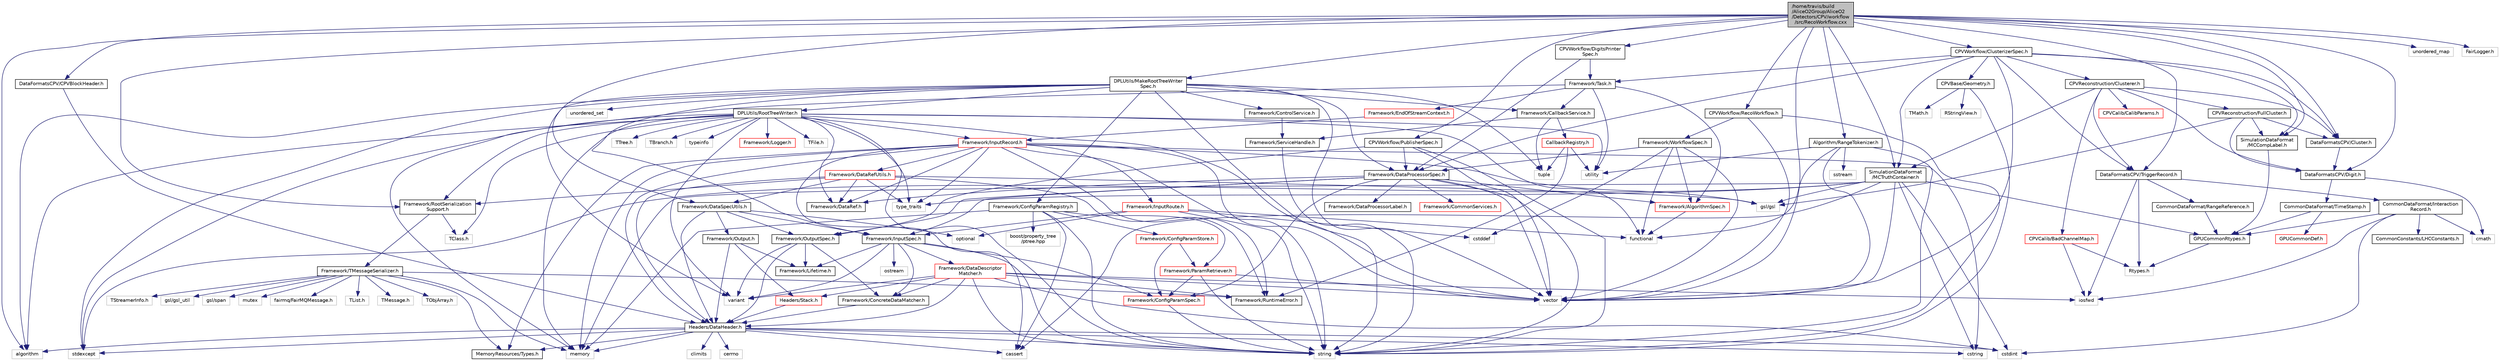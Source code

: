 digraph "/home/travis/build/AliceO2Group/AliceO2/Detectors/CPV/workflow/src/RecoWorkflow.cxx"
{
 // INTERACTIVE_SVG=YES
  bgcolor="transparent";
  edge [fontname="Helvetica",fontsize="10",labelfontname="Helvetica",labelfontsize="10"];
  node [fontname="Helvetica",fontsize="10",shape=record];
  Node0 [label="/home/travis/build\l/AliceO2Group/AliceO2\l/Detectors/CPV/workflow\l/src/RecoWorkflow.cxx",height=0.2,width=0.4,color="black", fillcolor="grey75", style="filled", fontcolor="black"];
  Node0 -> Node1 [color="midnightblue",fontsize="10",style="solid",fontname="Helvetica"];
  Node1 [label="algorithm",height=0.2,width=0.4,color="grey75"];
  Node0 -> Node2 [color="midnightblue",fontsize="10",style="solid",fontname="Helvetica"];
  Node2 [label="unordered_map",height=0.2,width=0.4,color="grey75"];
  Node0 -> Node3 [color="midnightblue",fontsize="10",style="solid",fontname="Helvetica"];
  Node3 [label="vector",height=0.2,width=0.4,color="grey75"];
  Node0 -> Node4 [color="midnightblue",fontsize="10",style="solid",fontname="Helvetica"];
  Node4 [label="FairLogger.h",height=0.2,width=0.4,color="grey75"];
  Node0 -> Node5 [color="midnightblue",fontsize="10",style="solid",fontname="Helvetica"];
  Node5 [label="Framework/RootSerialization\lSupport.h",height=0.2,width=0.4,color="black",URL="$db/dff/RootSerializationSupport_8h.html"];
  Node5 -> Node6 [color="midnightblue",fontsize="10",style="solid",fontname="Helvetica"];
  Node6 [label="Framework/TMessageSerializer.h",height=0.2,width=0.4,color="black",URL="$d8/d3c/TMessageSerializer_8h.html"];
  Node6 -> Node7 [color="midnightblue",fontsize="10",style="solid",fontname="Helvetica"];
  Node7 [label="fairmq/FairMQMessage.h",height=0.2,width=0.4,color="grey75"];
  Node6 -> Node8 [color="midnightblue",fontsize="10",style="solid",fontname="Helvetica"];
  Node8 [label="Framework/RuntimeError.h",height=0.2,width=0.4,color="black",URL="$d1/d76/RuntimeError_8h.html"];
  Node6 -> Node9 [color="midnightblue",fontsize="10",style="solid",fontname="Helvetica"];
  Node9 [label="TList.h",height=0.2,width=0.4,color="grey75"];
  Node6 -> Node10 [color="midnightblue",fontsize="10",style="solid",fontname="Helvetica"];
  Node10 [label="TMessage.h",height=0.2,width=0.4,color="grey75"];
  Node6 -> Node11 [color="midnightblue",fontsize="10",style="solid",fontname="Helvetica"];
  Node11 [label="TObjArray.h",height=0.2,width=0.4,color="grey75"];
  Node6 -> Node12 [color="midnightblue",fontsize="10",style="solid",fontname="Helvetica"];
  Node12 [label="TStreamerInfo.h",height=0.2,width=0.4,color="grey75"];
  Node6 -> Node13 [color="midnightblue",fontsize="10",style="solid",fontname="Helvetica"];
  Node13 [label="gsl/gsl_util",height=0.2,width=0.4,color="grey75"];
  Node6 -> Node14 [color="midnightblue",fontsize="10",style="solid",fontname="Helvetica"];
  Node14 [label="gsl/span",height=0.2,width=0.4,color="grey75"];
  Node6 -> Node15 [color="midnightblue",fontsize="10",style="solid",fontname="Helvetica"];
  Node15 [label="memory",height=0.2,width=0.4,color="grey75"];
  Node6 -> Node16 [color="midnightblue",fontsize="10",style="solid",fontname="Helvetica"];
  Node16 [label="mutex",height=0.2,width=0.4,color="grey75"];
  Node6 -> Node17 [color="midnightblue",fontsize="10",style="solid",fontname="Helvetica"];
  Node17 [label="MemoryResources/Types.h",height=0.2,width=0.4,color="black",URL="$d7/df8/Types_8h.html"];
  Node5 -> Node18 [color="midnightblue",fontsize="10",style="solid",fontname="Helvetica"];
  Node18 [label="TClass.h",height=0.2,width=0.4,color="grey75"];
  Node0 -> Node19 [color="midnightblue",fontsize="10",style="solid",fontname="Helvetica"];
  Node19 [label="Algorithm/RangeTokenizer.h",height=0.2,width=0.4,color="black",URL="$db/dc5/RangeTokenizer_8h.html",tooltip="Helper function to tokenize sequences and ranges of integral numbers. "];
  Node19 -> Node3 [color="midnightblue",fontsize="10",style="solid",fontname="Helvetica"];
  Node19 -> Node20 [color="midnightblue",fontsize="10",style="solid",fontname="Helvetica"];
  Node20 [label="string",height=0.2,width=0.4,color="grey75"];
  Node19 -> Node21 [color="midnightblue",fontsize="10",style="solid",fontname="Helvetica"];
  Node21 [label="sstream",height=0.2,width=0.4,color="grey75"];
  Node19 -> Node22 [color="midnightblue",fontsize="10",style="solid",fontname="Helvetica"];
  Node22 [label="utility",height=0.2,width=0.4,color="grey75"];
  Node19 -> Node23 [color="midnightblue",fontsize="10",style="solid",fontname="Helvetica"];
  Node23 [label="functional",height=0.2,width=0.4,color="grey75"];
  Node0 -> Node24 [color="midnightblue",fontsize="10",style="solid",fontname="Helvetica"];
  Node24 [label="DPLUtils/MakeRootTreeWriter\lSpec.h",height=0.2,width=0.4,color="black",URL="$d5/dc8/MakeRootTreeWriterSpec_8h.html",tooltip="Configurable generator for RootTreeWriter processor spec. "];
  Node24 -> Node25 [color="midnightblue",fontsize="10",style="solid",fontname="Helvetica"];
  Node25 [label="DPLUtils/RootTreeWriter.h",height=0.2,width=0.4,color="black",URL="$dd/d8d/RootTreeWriter_8h.html",tooltip="A generic writer for ROOT TTrees. "];
  Node25 -> Node5 [color="midnightblue",fontsize="10",style="solid",fontname="Helvetica"];
  Node25 -> Node26 [color="midnightblue",fontsize="10",style="solid",fontname="Helvetica"];
  Node26 [label="Framework/InputRecord.h",height=0.2,width=0.4,color="red",URL="$d6/d5c/InputRecord_8h.html"];
  Node26 -> Node27 [color="midnightblue",fontsize="10",style="solid",fontname="Helvetica"];
  Node27 [label="Framework/DataRef.h",height=0.2,width=0.4,color="black",URL="$d5/dfb/DataRef_8h.html"];
  Node26 -> Node28 [color="midnightblue",fontsize="10",style="solid",fontname="Helvetica"];
  Node28 [label="Framework/DataRefUtils.h",height=0.2,width=0.4,color="red",URL="$d5/db8/DataRefUtils_8h.html"];
  Node28 -> Node27 [color="midnightblue",fontsize="10",style="solid",fontname="Helvetica"];
  Node28 -> Node5 [color="midnightblue",fontsize="10",style="solid",fontname="Helvetica"];
  Node28 -> Node49 [color="midnightblue",fontsize="10",style="solid",fontname="Helvetica"];
  Node49 [label="Framework/DataSpecUtils.h",height=0.2,width=0.4,color="black",URL="$d6/d68/DataSpecUtils_8h.html"];
  Node49 -> Node50 [color="midnightblue",fontsize="10",style="solid",fontname="Helvetica"];
  Node50 [label="Framework/OutputSpec.h",height=0.2,width=0.4,color="black",URL="$db/d2d/OutputSpec_8h.html"];
  Node50 -> Node51 [color="midnightblue",fontsize="10",style="solid",fontname="Helvetica"];
  Node51 [label="Headers/DataHeader.h",height=0.2,width=0.4,color="black",URL="$dc/dcd/DataHeader_8h.html"];
  Node51 -> Node52 [color="midnightblue",fontsize="10",style="solid",fontname="Helvetica"];
  Node52 [label="cstdint",height=0.2,width=0.4,color="grey75"];
  Node51 -> Node15 [color="midnightblue",fontsize="10",style="solid",fontname="Helvetica"];
  Node51 -> Node53 [color="midnightblue",fontsize="10",style="solid",fontname="Helvetica"];
  Node53 [label="cassert",height=0.2,width=0.4,color="grey75"];
  Node51 -> Node54 [color="midnightblue",fontsize="10",style="solid",fontname="Helvetica"];
  Node54 [label="cstring",height=0.2,width=0.4,color="grey75"];
  Node51 -> Node1 [color="midnightblue",fontsize="10",style="solid",fontname="Helvetica"];
  Node51 -> Node55 [color="midnightblue",fontsize="10",style="solid",fontname="Helvetica"];
  Node55 [label="stdexcept",height=0.2,width=0.4,color="grey75"];
  Node51 -> Node20 [color="midnightblue",fontsize="10",style="solid",fontname="Helvetica"];
  Node51 -> Node56 [color="midnightblue",fontsize="10",style="solid",fontname="Helvetica"];
  Node56 [label="climits",height=0.2,width=0.4,color="grey75"];
  Node51 -> Node17 [color="midnightblue",fontsize="10",style="solid",fontname="Helvetica"];
  Node51 -> Node57 [color="midnightblue",fontsize="10",style="solid",fontname="Helvetica"];
  Node57 [label="cerrno",height=0.2,width=0.4,color="grey75"];
  Node50 -> Node58 [color="midnightblue",fontsize="10",style="solid",fontname="Helvetica"];
  Node58 [label="Framework/Lifetime.h",height=0.2,width=0.4,color="black",URL="$dc/dca/Lifetime_8h.html"];
  Node50 -> Node59 [color="midnightblue",fontsize="10",style="solid",fontname="Helvetica"];
  Node59 [label="Framework/ConcreteDataMatcher.h",height=0.2,width=0.4,color="black",URL="$d0/d1b/ConcreteDataMatcher_8h.html"];
  Node59 -> Node51 [color="midnightblue",fontsize="10",style="solid",fontname="Helvetica"];
  Node50 -> Node60 [color="midnightblue",fontsize="10",style="solid",fontname="Helvetica"];
  Node60 [label="variant",height=0.2,width=0.4,color="grey75"];
  Node49 -> Node61 [color="midnightblue",fontsize="10",style="solid",fontname="Helvetica"];
  Node61 [label="Framework/InputSpec.h",height=0.2,width=0.4,color="black",URL="$d5/d3f/InputSpec_8h.html"];
  Node61 -> Node58 [color="midnightblue",fontsize="10",style="solid",fontname="Helvetica"];
  Node61 -> Node59 [color="midnightblue",fontsize="10",style="solid",fontname="Helvetica"];
  Node61 -> Node62 [color="midnightblue",fontsize="10",style="solid",fontname="Helvetica"];
  Node62 [label="Framework/DataDescriptor\lMatcher.h",height=0.2,width=0.4,color="red",URL="$d3/da3/DataDescriptorMatcher_8h.html"];
  Node62 -> Node59 [color="midnightblue",fontsize="10",style="solid",fontname="Helvetica"];
  Node62 -> Node8 [color="midnightblue",fontsize="10",style="solid",fontname="Helvetica"];
  Node62 -> Node51 [color="midnightblue",fontsize="10",style="solid",fontname="Helvetica"];
  Node62 -> Node66 [color="midnightblue",fontsize="10",style="solid",fontname="Helvetica"];
  Node66 [label="Headers/Stack.h",height=0.2,width=0.4,color="red",URL="$d4/d00/Headers_2include_2Headers_2Stack_8h.html"];
  Node66 -> Node51 [color="midnightblue",fontsize="10",style="solid",fontname="Helvetica"];
  Node62 -> Node52 [color="midnightblue",fontsize="10",style="solid",fontname="Helvetica"];
  Node62 -> Node76 [color="midnightblue",fontsize="10",style="solid",fontname="Helvetica"];
  Node76 [label="iosfwd",height=0.2,width=0.4,color="grey75"];
  Node62 -> Node20 [color="midnightblue",fontsize="10",style="solid",fontname="Helvetica"];
  Node62 -> Node60 [color="midnightblue",fontsize="10",style="solid",fontname="Helvetica"];
  Node62 -> Node3 [color="midnightblue",fontsize="10",style="solid",fontname="Helvetica"];
  Node61 -> Node78 [color="midnightblue",fontsize="10",style="solid",fontname="Helvetica"];
  Node78 [label="Framework/ConfigParamSpec.h",height=0.2,width=0.4,color="red",URL="$d0/d1c/ConfigParamSpec_8h.html"];
  Node78 -> Node20 [color="midnightblue",fontsize="10",style="solid",fontname="Helvetica"];
  Node61 -> Node20 [color="midnightblue",fontsize="10",style="solid",fontname="Helvetica"];
  Node61 -> Node83 [color="midnightblue",fontsize="10",style="solid",fontname="Helvetica"];
  Node83 [label="ostream",height=0.2,width=0.4,color="grey75"];
  Node61 -> Node60 [color="midnightblue",fontsize="10",style="solid",fontname="Helvetica"];
  Node49 -> Node51 [color="midnightblue",fontsize="10",style="solid",fontname="Helvetica"];
  Node49 -> Node84 [color="midnightblue",fontsize="10",style="solid",fontname="Helvetica"];
  Node84 [label="Framework/Output.h",height=0.2,width=0.4,color="black",URL="$d3/ddf/Output_8h.html"];
  Node84 -> Node51 [color="midnightblue",fontsize="10",style="solid",fontname="Helvetica"];
  Node84 -> Node58 [color="midnightblue",fontsize="10",style="solid",fontname="Helvetica"];
  Node84 -> Node66 [color="midnightblue",fontsize="10",style="solid",fontname="Helvetica"];
  Node49 -> Node85 [color="midnightblue",fontsize="10",style="solid",fontname="Helvetica"];
  Node85 [label="optional",height=0.2,width=0.4,color="grey75"];
  Node28 -> Node51 [color="midnightblue",fontsize="10",style="solid",fontname="Helvetica"];
  Node28 -> Node8 [color="midnightblue",fontsize="10",style="solid",fontname="Helvetica"];
  Node28 -> Node35 [color="midnightblue",fontsize="10",style="solid",fontname="Helvetica"];
  Node35 [label="gsl/gsl",height=0.2,width=0.4,color="grey75"];
  Node28 -> Node31 [color="midnightblue",fontsize="10",style="solid",fontname="Helvetica"];
  Node31 [label="type_traits",height=0.2,width=0.4,color="grey75"];
  Node26 -> Node87 [color="midnightblue",fontsize="10",style="solid",fontname="Helvetica"];
  Node87 [label="Framework/InputRoute.h",height=0.2,width=0.4,color="red",URL="$d5/d19/InputRoute_8h.html"];
  Node87 -> Node61 [color="midnightblue",fontsize="10",style="solid",fontname="Helvetica"];
  Node87 -> Node90 [color="midnightblue",fontsize="10",style="solid",fontname="Helvetica"];
  Node90 [label="cstddef",height=0.2,width=0.4,color="grey75"];
  Node87 -> Node20 [color="midnightblue",fontsize="10",style="solid",fontname="Helvetica"];
  Node87 -> Node23 [color="midnightblue",fontsize="10",style="solid",fontname="Helvetica"];
  Node87 -> Node85 [color="midnightblue",fontsize="10",style="solid",fontname="Helvetica"];
  Node26 -> Node8 [color="midnightblue",fontsize="10",style="solid",fontname="Helvetica"];
  Node26 -> Node17 [color="midnightblue",fontsize="10",style="solid",fontname="Helvetica"];
  Node26 -> Node51 [color="midnightblue",fontsize="10",style="solid",fontname="Helvetica"];
  Node26 -> Node35 [color="midnightblue",fontsize="10",style="solid",fontname="Helvetica"];
  Node26 -> Node20 [color="midnightblue",fontsize="10",style="solid",fontname="Helvetica"];
  Node26 -> Node3 [color="midnightblue",fontsize="10",style="solid",fontname="Helvetica"];
  Node26 -> Node54 [color="midnightblue",fontsize="10",style="solid",fontname="Helvetica"];
  Node26 -> Node53 [color="midnightblue",fontsize="10",style="solid",fontname="Helvetica"];
  Node26 -> Node15 [color="midnightblue",fontsize="10",style="solid",fontname="Helvetica"];
  Node26 -> Node31 [color="midnightblue",fontsize="10",style="solid",fontname="Helvetica"];
  Node25 -> Node27 [color="midnightblue",fontsize="10",style="solid",fontname="Helvetica"];
  Node25 -> Node94 [color="midnightblue",fontsize="10",style="solid",fontname="Helvetica"];
  Node94 [label="Framework/Logger.h",height=0.2,width=0.4,color="red",URL="$dd/da4/Logger_8h.html"];
  Node25 -> Node96 [color="midnightblue",fontsize="10",style="solid",fontname="Helvetica"];
  Node96 [label="TFile.h",height=0.2,width=0.4,color="grey75"];
  Node25 -> Node97 [color="midnightblue",fontsize="10",style="solid",fontname="Helvetica"];
  Node97 [label="TTree.h",height=0.2,width=0.4,color="grey75"];
  Node25 -> Node98 [color="midnightblue",fontsize="10",style="solid",fontname="Helvetica"];
  Node98 [label="TBranch.h",height=0.2,width=0.4,color="grey75"];
  Node25 -> Node18 [color="midnightblue",fontsize="10",style="solid",fontname="Helvetica"];
  Node25 -> Node3 [color="midnightblue",fontsize="10",style="solid",fontname="Helvetica"];
  Node25 -> Node23 [color="midnightblue",fontsize="10",style="solid",fontname="Helvetica"];
  Node25 -> Node20 [color="midnightblue",fontsize="10",style="solid",fontname="Helvetica"];
  Node25 -> Node55 [color="midnightblue",fontsize="10",style="solid",fontname="Helvetica"];
  Node25 -> Node31 [color="midnightblue",fontsize="10",style="solid",fontname="Helvetica"];
  Node25 -> Node99 [color="midnightblue",fontsize="10",style="solid",fontname="Helvetica"];
  Node99 [label="typeinfo",height=0.2,width=0.4,color="grey75"];
  Node25 -> Node15 [color="midnightblue",fontsize="10",style="solid",fontname="Helvetica"];
  Node25 -> Node22 [color="midnightblue",fontsize="10",style="solid",fontname="Helvetica"];
  Node25 -> Node1 [color="midnightblue",fontsize="10",style="solid",fontname="Helvetica"];
  Node25 -> Node60 [color="midnightblue",fontsize="10",style="solid",fontname="Helvetica"];
  Node24 -> Node61 [color="midnightblue",fontsize="10",style="solid",fontname="Helvetica"];
  Node24 -> Node100 [color="midnightblue",fontsize="10",style="solid",fontname="Helvetica"];
  Node100 [label="Framework/ConfigParamRegistry.h",height=0.2,width=0.4,color="black",URL="$de/dc6/ConfigParamRegistry_8h.html"];
  Node100 -> Node101 [color="midnightblue",fontsize="10",style="solid",fontname="Helvetica"];
  Node101 [label="Framework/ParamRetriever.h",height=0.2,width=0.4,color="red",URL="$df/d72/ParamRetriever_8h.html"];
  Node101 -> Node78 [color="midnightblue",fontsize="10",style="solid",fontname="Helvetica"];
  Node101 -> Node20 [color="midnightblue",fontsize="10",style="solid",fontname="Helvetica"];
  Node101 -> Node3 [color="midnightblue",fontsize="10",style="solid",fontname="Helvetica"];
  Node100 -> Node103 [color="midnightblue",fontsize="10",style="solid",fontname="Helvetica"];
  Node103 [label="Framework/ConfigParamStore.h",height=0.2,width=0.4,color="red",URL="$dd/daf/ConfigParamStore_8h.html"];
  Node103 -> Node101 [color="midnightblue",fontsize="10",style="solid",fontname="Helvetica"];
  Node103 -> Node78 [color="midnightblue",fontsize="10",style="solid",fontname="Helvetica"];
  Node100 -> Node104 [color="midnightblue",fontsize="10",style="solid",fontname="Helvetica"];
  Node104 [label="boost/property_tree\l/ptree.hpp",height=0.2,width=0.4,color="grey75"];
  Node100 -> Node15 [color="midnightblue",fontsize="10",style="solid",fontname="Helvetica"];
  Node100 -> Node20 [color="midnightblue",fontsize="10",style="solid",fontname="Helvetica"];
  Node100 -> Node53 [color="midnightblue",fontsize="10",style="solid",fontname="Helvetica"];
  Node24 -> Node105 [color="midnightblue",fontsize="10",style="solid",fontname="Helvetica"];
  Node105 [label="Framework/DataProcessorSpec.h",height=0.2,width=0.4,color="black",URL="$d0/df4/DataProcessorSpec_8h.html"];
  Node105 -> Node106 [color="midnightblue",fontsize="10",style="solid",fontname="Helvetica"];
  Node106 [label="Framework/AlgorithmSpec.h",height=0.2,width=0.4,color="red",URL="$d0/d14/AlgorithmSpec_8h.html"];
  Node106 -> Node23 [color="midnightblue",fontsize="10",style="solid",fontname="Helvetica"];
  Node105 -> Node78 [color="midnightblue",fontsize="10",style="solid",fontname="Helvetica"];
  Node105 -> Node142 [color="midnightblue",fontsize="10",style="solid",fontname="Helvetica"];
  Node142 [label="Framework/DataProcessorLabel.h",height=0.2,width=0.4,color="black",URL="$d1/df2/DataProcessorLabel_8h.html"];
  Node105 -> Node27 [color="midnightblue",fontsize="10",style="solid",fontname="Helvetica"];
  Node105 -> Node61 [color="midnightblue",fontsize="10",style="solid",fontname="Helvetica"];
  Node105 -> Node50 [color="midnightblue",fontsize="10",style="solid",fontname="Helvetica"];
  Node105 -> Node143 [color="midnightblue",fontsize="10",style="solid",fontname="Helvetica"];
  Node143 [label="Framework/CommonServices.h",height=0.2,width=0.4,color="red",URL="$d8/d02/CommonServices_8h.html"];
  Node105 -> Node20 [color="midnightblue",fontsize="10",style="solid",fontname="Helvetica"];
  Node105 -> Node3 [color="midnightblue",fontsize="10",style="solid",fontname="Helvetica"];
  Node24 -> Node144 [color="midnightblue",fontsize="10",style="solid",fontname="Helvetica"];
  Node144 [label="Framework/CallbackService.h",height=0.2,width=0.4,color="black",URL="$d9/d7f/CallbackService_8h.html"];
  Node144 -> Node145 [color="midnightblue",fontsize="10",style="solid",fontname="Helvetica"];
  Node145 [label="CallbackRegistry.h",height=0.2,width=0.4,color="red",URL="$d7/d3e/CallbackRegistry_8h.html",tooltip="A generic registry for callbacks. "];
  Node145 -> Node8 [color="midnightblue",fontsize="10",style="solid",fontname="Helvetica"];
  Node145 -> Node146 [color="midnightblue",fontsize="10",style="solid",fontname="Helvetica"];
  Node146 [label="tuple",height=0.2,width=0.4,color="grey75"];
  Node145 -> Node22 [color="midnightblue",fontsize="10",style="solid",fontname="Helvetica"];
  Node144 -> Node122 [color="midnightblue",fontsize="10",style="solid",fontname="Helvetica"];
  Node122 [label="Framework/ServiceHandle.h",height=0.2,width=0.4,color="black",URL="$d3/d28/ServiceHandle_8h.html"];
  Node122 -> Node20 [color="midnightblue",fontsize="10",style="solid",fontname="Helvetica"];
  Node144 -> Node146 [color="midnightblue",fontsize="10",style="solid",fontname="Helvetica"];
  Node24 -> Node147 [color="midnightblue",fontsize="10",style="solid",fontname="Helvetica"];
  Node147 [label="Framework/ControlService.h",height=0.2,width=0.4,color="black",URL="$d2/d43/ControlService_8h.html"];
  Node147 -> Node122 [color="midnightblue",fontsize="10",style="solid",fontname="Helvetica"];
  Node24 -> Node1 [color="midnightblue",fontsize="10",style="solid",fontname="Helvetica"];
  Node24 -> Node3 [color="midnightblue",fontsize="10",style="solid",fontname="Helvetica"];
  Node24 -> Node20 [color="midnightblue",fontsize="10",style="solid",fontname="Helvetica"];
  Node24 -> Node55 [color="midnightblue",fontsize="10",style="solid",fontname="Helvetica"];
  Node24 -> Node60 [color="midnightblue",fontsize="10",style="solid",fontname="Helvetica"];
  Node24 -> Node148 [color="midnightblue",fontsize="10",style="solid",fontname="Helvetica"];
  Node148 [label="unordered_set",height=0.2,width=0.4,color="grey75"];
  Node24 -> Node146 [color="midnightblue",fontsize="10",style="solid",fontname="Helvetica"];
  Node0 -> Node149 [color="midnightblue",fontsize="10",style="solid",fontname="Helvetica"];
  Node149 [label="DataFormatsCPV/CPVBlockHeader.h",height=0.2,width=0.4,color="black",URL="$d5/d58/CPVBlockHeader_8h.html"];
  Node149 -> Node51 [color="midnightblue",fontsize="10",style="solid",fontname="Helvetica"];
  Node0 -> Node150 [color="midnightblue",fontsize="10",style="solid",fontname="Helvetica"];
  Node150 [label="DataFormatsCPV/Digit.h",height=0.2,width=0.4,color="black",URL="$de/dfb/DataFormats_2Detectors_2CPV_2include_2DataFormatsCPV_2Digit_8h.html"];
  Node150 -> Node151 [color="midnightblue",fontsize="10",style="solid",fontname="Helvetica"];
  Node151 [label="cmath",height=0.2,width=0.4,color="grey75"];
  Node150 -> Node152 [color="midnightblue",fontsize="10",style="solid",fontname="Helvetica"];
  Node152 [label="CommonDataFormat/TimeStamp.h",height=0.2,width=0.4,color="black",URL="$df/d5d/common_2include_2CommonDataFormat_2TimeStamp_8h.html"];
  Node152 -> Node153 [color="midnightblue",fontsize="10",style="solid",fontname="Helvetica"];
  Node153 [label="GPUCommonRtypes.h",height=0.2,width=0.4,color="black",URL="$d2/d45/GPUCommonRtypes_8h.html"];
  Node153 -> Node154 [color="midnightblue",fontsize="10",style="solid",fontname="Helvetica"];
  Node154 [label="Rtypes.h",height=0.2,width=0.4,color="grey75"];
  Node152 -> Node155 [color="midnightblue",fontsize="10",style="solid",fontname="Helvetica"];
  Node155 [label="GPUCommonDef.h",height=0.2,width=0.4,color="red",URL="$df/d21/GPUCommonDef_8h.html"];
  Node0 -> Node158 [color="midnightblue",fontsize="10",style="solid",fontname="Helvetica"];
  Node158 [label="DataFormatsCPV/Cluster.h",height=0.2,width=0.4,color="black",URL="$d1/d8b/DataFormats_2Detectors_2CPV_2include_2DataFormatsCPV_2Cluster_8h.html"];
  Node158 -> Node150 [color="midnightblue",fontsize="10",style="solid",fontname="Helvetica"];
  Node0 -> Node159 [color="midnightblue",fontsize="10",style="solid",fontname="Helvetica"];
  Node159 [label="SimulationDataFormat\l/MCCompLabel.h",height=0.2,width=0.4,color="black",URL="$d7/dcd/MCCompLabel_8h.html"];
  Node159 -> Node153 [color="midnightblue",fontsize="10",style="solid",fontname="Helvetica"];
  Node0 -> Node160 [color="midnightblue",fontsize="10",style="solid",fontname="Helvetica"];
  Node160 [label="DataFormatsCPV/TriggerRecord.h",height=0.2,width=0.4,color="black",URL="$d6/d7a/CPV_2include_2DataFormatsCPV_2TriggerRecord_8h.html"];
  Node160 -> Node76 [color="midnightblue",fontsize="10",style="solid",fontname="Helvetica"];
  Node160 -> Node154 [color="midnightblue",fontsize="10",style="solid",fontname="Helvetica"];
  Node160 -> Node161 [color="midnightblue",fontsize="10",style="solid",fontname="Helvetica"];
  Node161 [label="CommonDataFormat/Interaction\lRecord.h",height=0.2,width=0.4,color="black",URL="$d9/d80/InteractionRecord_8h.html"];
  Node161 -> Node153 [color="midnightblue",fontsize="10",style="solid",fontname="Helvetica"];
  Node161 -> Node76 [color="midnightblue",fontsize="10",style="solid",fontname="Helvetica"];
  Node161 -> Node52 [color="midnightblue",fontsize="10",style="solid",fontname="Helvetica"];
  Node161 -> Node151 [color="midnightblue",fontsize="10",style="solid",fontname="Helvetica"];
  Node161 -> Node162 [color="midnightblue",fontsize="10",style="solid",fontname="Helvetica"];
  Node162 [label="CommonConstants/LHCConstants.h",height=0.2,width=0.4,color="black",URL="$d4/dc6/LHCConstants_8h.html",tooltip="Header to collect LHC related constants. "];
  Node160 -> Node163 [color="midnightblue",fontsize="10",style="solid",fontname="Helvetica"];
  Node163 [label="CommonDataFormat/RangeReference.h",height=0.2,width=0.4,color="black",URL="$de/d64/RangeReference_8h.html",tooltip="Class to refer to the 1st entry and N elements of some group in the continuous container. "];
  Node163 -> Node153 [color="midnightblue",fontsize="10",style="solid",fontname="Helvetica"];
  Node0 -> Node164 [color="midnightblue",fontsize="10",style="solid",fontname="Helvetica"];
  Node164 [label="CPVWorkflow/RecoWorkflow.h",height=0.2,width=0.4,color="black",URL="$de/d48/CPV_2workflow_2include_2CPVWorkflow_2RecoWorkflow_8h.html"];
  Node164 -> Node165 [color="midnightblue",fontsize="10",style="solid",fontname="Helvetica"];
  Node165 [label="Framework/WorkflowSpec.h",height=0.2,width=0.4,color="black",URL="$df/da1/WorkflowSpec_8h.html"];
  Node165 -> Node105 [color="midnightblue",fontsize="10",style="solid",fontname="Helvetica"];
  Node165 -> Node106 [color="midnightblue",fontsize="10",style="solid",fontname="Helvetica"];
  Node165 -> Node3 [color="midnightblue",fontsize="10",style="solid",fontname="Helvetica"];
  Node165 -> Node23 [color="midnightblue",fontsize="10",style="solid",fontname="Helvetica"];
  Node165 -> Node90 [color="midnightblue",fontsize="10",style="solid",fontname="Helvetica"];
  Node164 -> Node20 [color="midnightblue",fontsize="10",style="solid",fontname="Helvetica"];
  Node164 -> Node3 [color="midnightblue",fontsize="10",style="solid",fontname="Helvetica"];
  Node0 -> Node166 [color="midnightblue",fontsize="10",style="solid",fontname="Helvetica"];
  Node166 [label="CPVWorkflow/ClusterizerSpec.h",height=0.2,width=0.4,color="black",URL="$d9/dcc/CPV_2workflow_2include_2CPVWorkflow_2ClusterizerSpec_8h.html"];
  Node166 -> Node3 [color="midnightblue",fontsize="10",style="solid",fontname="Helvetica"];
  Node166 -> Node158 [color="midnightblue",fontsize="10",style="solid",fontname="Helvetica"];
  Node166 -> Node167 [color="midnightblue",fontsize="10",style="solid",fontname="Helvetica"];
  Node167 [label="CPVBase/Geometry.h",height=0.2,width=0.4,color="black",URL="$de/ddd/CPV_2base_2include_2CPVBase_2Geometry_8h.html"];
  Node167 -> Node20 [color="midnightblue",fontsize="10",style="solid",fontname="Helvetica"];
  Node167 -> Node168 [color="midnightblue",fontsize="10",style="solid",fontname="Helvetica"];
  Node168 [label="RStringView.h",height=0.2,width=0.4,color="grey75"];
  Node167 -> Node169 [color="midnightblue",fontsize="10",style="solid",fontname="Helvetica"];
  Node169 [label="TMath.h",height=0.2,width=0.4,color="grey75"];
  Node166 -> Node170 [color="midnightblue",fontsize="10",style="solid",fontname="Helvetica"];
  Node170 [label="CPVReconstruction/Clusterer.h",height=0.2,width=0.4,color="black",URL="$d5/d1e/CPV_2reconstruction_2include_2CPVReconstruction_2Clusterer_8h.html"];
  Node170 -> Node150 [color="midnightblue",fontsize="10",style="solid",fontname="Helvetica"];
  Node170 -> Node158 [color="midnightblue",fontsize="10",style="solid",fontname="Helvetica"];
  Node170 -> Node171 [color="midnightblue",fontsize="10",style="solid",fontname="Helvetica"];
  Node171 [label="CPVReconstruction/FullCluster.h",height=0.2,width=0.4,color="black",URL="$db/d2a/CPV_2reconstruction_2include_2CPVReconstruction_2FullCluster_8h.html"];
  Node171 -> Node35 [color="midnightblue",fontsize="10",style="solid",fontname="Helvetica"];
  Node171 -> Node150 [color="midnightblue",fontsize="10",style="solid",fontname="Helvetica"];
  Node171 -> Node158 [color="midnightblue",fontsize="10",style="solid",fontname="Helvetica"];
  Node171 -> Node159 [color="midnightblue",fontsize="10",style="solid",fontname="Helvetica"];
  Node170 -> Node172 [color="midnightblue",fontsize="10",style="solid",fontname="Helvetica"];
  Node172 [label="CPVCalib/CalibParams.h",height=0.2,width=0.4,color="red",URL="$dc/d40/CPV_2calib_2include_2CPVCalib_2CalibParams_8h.html"];
  Node170 -> Node174 [color="midnightblue",fontsize="10",style="solid",fontname="Helvetica"];
  Node174 [label="CPVCalib/BadChannelMap.h",height=0.2,width=0.4,color="red",URL="$d1/d72/CPV_2calib_2include_2CPVCalib_2BadChannelMap_8h.html"];
  Node174 -> Node76 [color="midnightblue",fontsize="10",style="solid",fontname="Helvetica"];
  Node174 -> Node154 [color="midnightblue",fontsize="10",style="solid",fontname="Helvetica"];
  Node170 -> Node178 [color="midnightblue",fontsize="10",style="solid",fontname="Helvetica"];
  Node178 [label="SimulationDataFormat\l/MCTruthContainer.h",height=0.2,width=0.4,color="black",URL="$db/d14/MCTruthContainer_8h.html",tooltip="Definition of a container to keep Monte Carlo truth external to simulation objects. "];
  Node178 -> Node153 [color="midnightblue",fontsize="10",style="solid",fontname="Helvetica"];
  Node178 -> Node52 [color="midnightblue",fontsize="10",style="solid",fontname="Helvetica"];
  Node178 -> Node53 [color="midnightblue",fontsize="10",style="solid",fontname="Helvetica"];
  Node178 -> Node55 [color="midnightblue",fontsize="10",style="solid",fontname="Helvetica"];
  Node178 -> Node35 [color="midnightblue",fontsize="10",style="solid",fontname="Helvetica"];
  Node178 -> Node31 [color="midnightblue",fontsize="10",style="solid",fontname="Helvetica"];
  Node178 -> Node54 [color="midnightblue",fontsize="10",style="solid",fontname="Helvetica"];
  Node178 -> Node15 [color="midnightblue",fontsize="10",style="solid",fontname="Helvetica"];
  Node178 -> Node3 [color="midnightblue",fontsize="10",style="solid",fontname="Helvetica"];
  Node170 -> Node160 [color="midnightblue",fontsize="10",style="solid",fontname="Helvetica"];
  Node166 -> Node105 [color="midnightblue",fontsize="10",style="solid",fontname="Helvetica"];
  Node166 -> Node179 [color="midnightblue",fontsize="10",style="solid",fontname="Helvetica"];
  Node179 [label="Framework/Task.h",height=0.2,width=0.4,color="black",URL="$df/d4f/Task_8h.html"];
  Node179 -> Node106 [color="midnightblue",fontsize="10",style="solid",fontname="Helvetica"];
  Node179 -> Node144 [color="midnightblue",fontsize="10",style="solid",fontname="Helvetica"];
  Node179 -> Node180 [color="midnightblue",fontsize="10",style="solid",fontname="Helvetica"];
  Node180 [label="Framework/EndOfStreamContext.h",height=0.2,width=0.4,color="red",URL="$d0/d77/EndOfStreamContext_8h.html"];
  Node180 -> Node26 [color="midnightblue",fontsize="10",style="solid",fontname="Helvetica"];
  Node179 -> Node22 [color="midnightblue",fontsize="10",style="solid",fontname="Helvetica"];
  Node179 -> Node15 [color="midnightblue",fontsize="10",style="solid",fontname="Helvetica"];
  Node166 -> Node159 [color="midnightblue",fontsize="10",style="solid",fontname="Helvetica"];
  Node166 -> Node160 [color="midnightblue",fontsize="10",style="solid",fontname="Helvetica"];
  Node166 -> Node178 [color="midnightblue",fontsize="10",style="solid",fontname="Helvetica"];
  Node0 -> Node181 [color="midnightblue",fontsize="10",style="solid",fontname="Helvetica"];
  Node181 [label="CPVWorkflow/DigitsPrinter\lSpec.h",height=0.2,width=0.4,color="black",URL="$d4/d19/CPV_2workflow_2include_2CPVWorkflow_2DigitsPrinterSpec_8h.html"];
  Node181 -> Node105 [color="midnightblue",fontsize="10",style="solid",fontname="Helvetica"];
  Node181 -> Node179 [color="midnightblue",fontsize="10",style="solid",fontname="Helvetica"];
  Node0 -> Node182 [color="midnightblue",fontsize="10",style="solid",fontname="Helvetica"];
  Node182 [label="CPVWorkflow/PublisherSpec.h",height=0.2,width=0.4,color="black",URL="$d1/dd9/CPV_2workflow_2include_2CPVWorkflow_2PublisherSpec_8h.html"];
  Node182 -> Node105 [color="midnightblue",fontsize="10",style="solid",fontname="Helvetica"];
  Node182 -> Node50 [color="midnightblue",fontsize="10",style="solid",fontname="Helvetica"];
  Node182 -> Node20 [color="midnightblue",fontsize="10",style="solid",fontname="Helvetica"];
  Node182 -> Node3 [color="midnightblue",fontsize="10",style="solid",fontname="Helvetica"];
  Node0 -> Node49 [color="midnightblue",fontsize="10",style="solid",fontname="Helvetica"];
  Node0 -> Node178 [color="midnightblue",fontsize="10",style="solid",fontname="Helvetica"];
}
